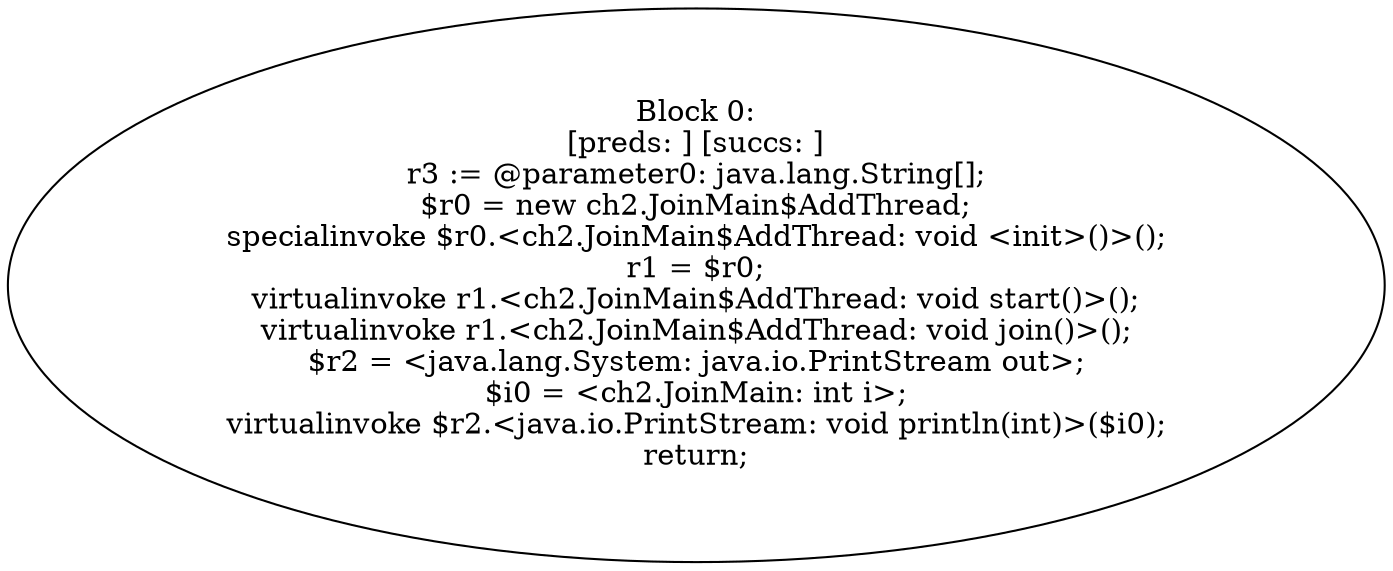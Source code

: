 digraph "unitGraph" {
    "Block 0:
[preds: ] [succs: ]
r3 := @parameter0: java.lang.String[];
$r0 = new ch2.JoinMain$AddThread;
specialinvoke $r0.<ch2.JoinMain$AddThread: void <init>()>();
r1 = $r0;
virtualinvoke r1.<ch2.JoinMain$AddThread: void start()>();
virtualinvoke r1.<ch2.JoinMain$AddThread: void join()>();
$r2 = <java.lang.System: java.io.PrintStream out>;
$i0 = <ch2.JoinMain: int i>;
virtualinvoke $r2.<java.io.PrintStream: void println(int)>($i0);
return;
"
}
